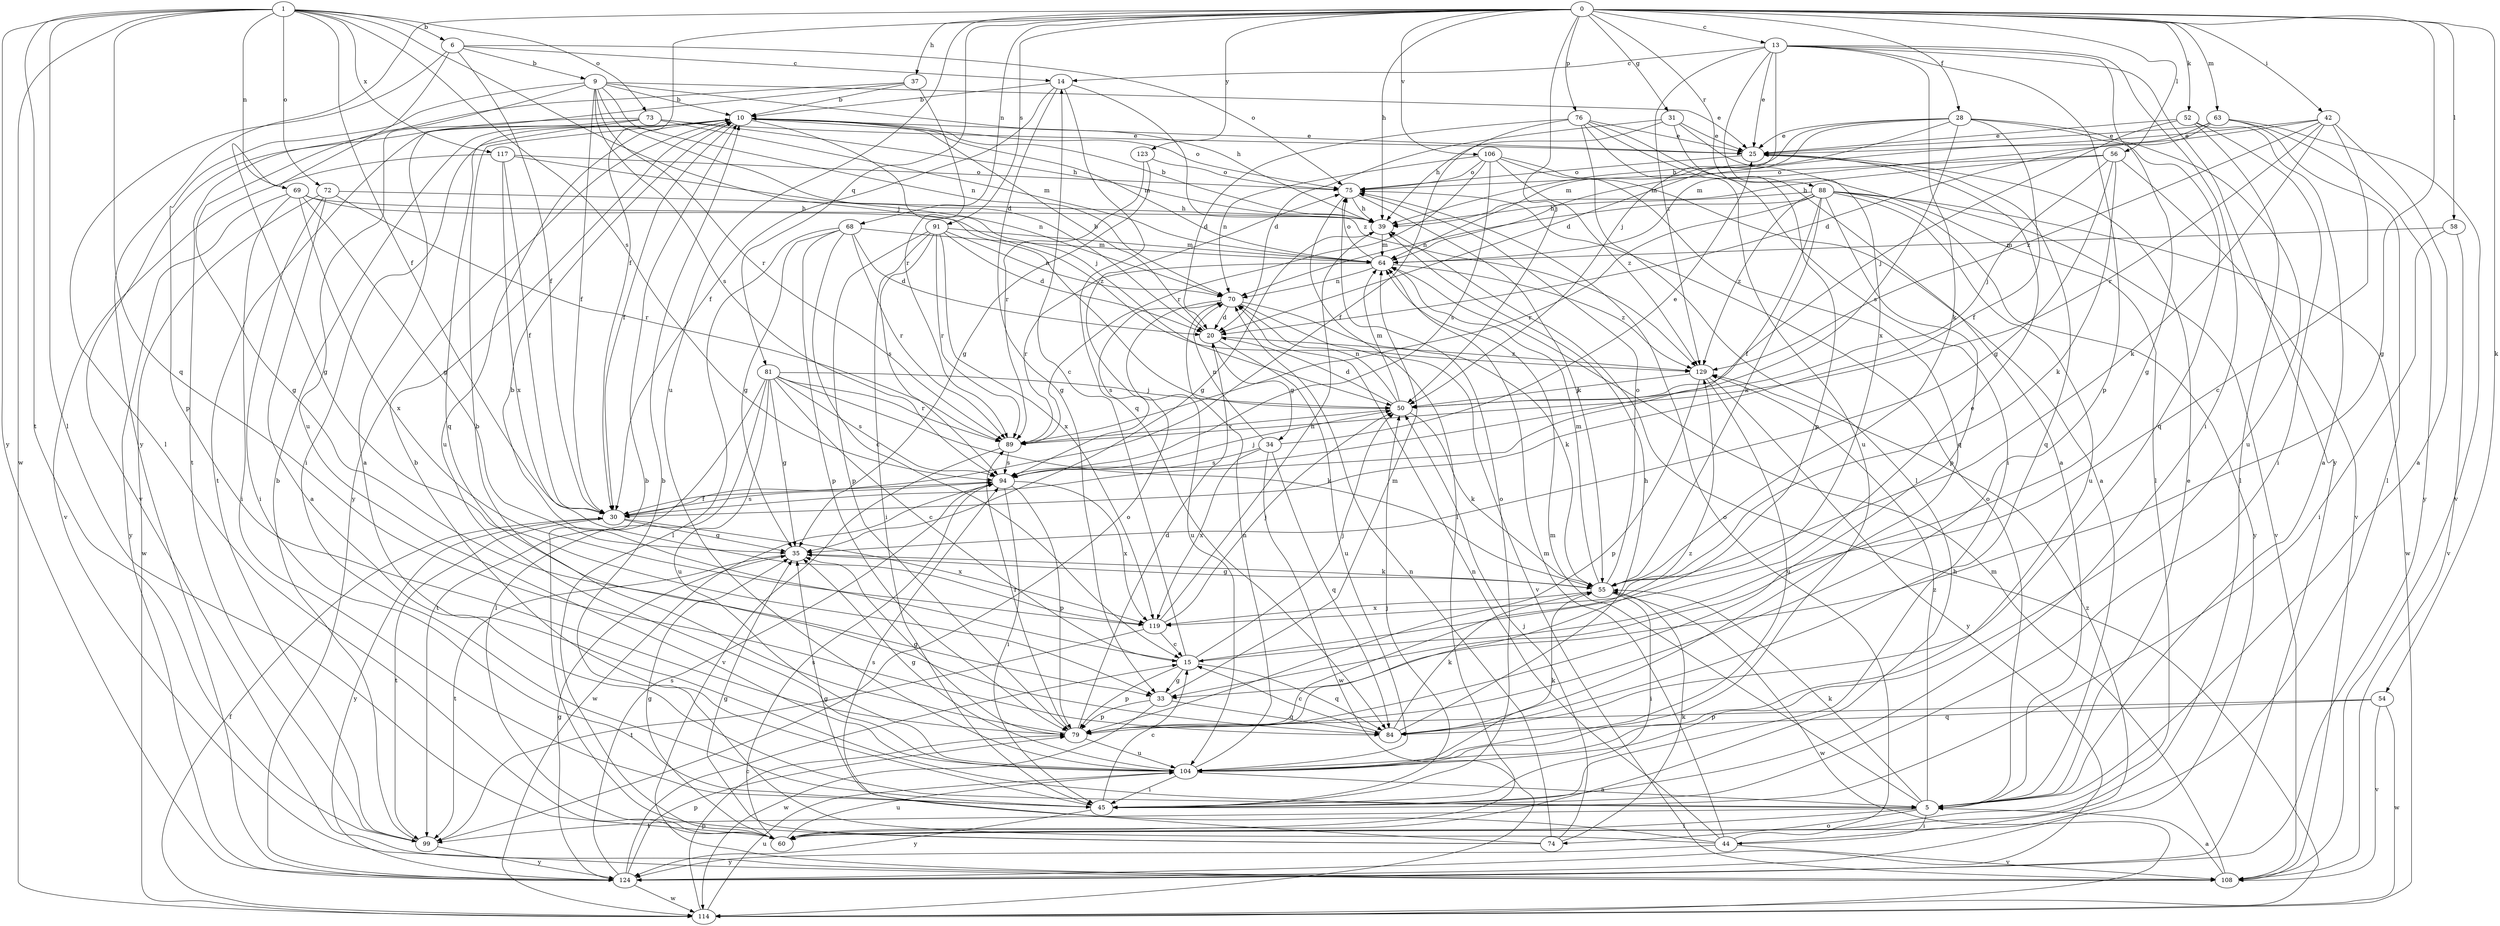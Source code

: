 strict digraph  {
0;
1;
5;
6;
9;
10;
13;
14;
15;
20;
25;
28;
30;
31;
33;
34;
35;
37;
39;
42;
44;
45;
50;
52;
54;
55;
56;
58;
60;
63;
64;
68;
69;
70;
72;
73;
74;
75;
76;
79;
81;
84;
88;
89;
91;
94;
99;
104;
106;
108;
114;
117;
119;
123;
124;
129;
0 -> 13  [label=c];
0 -> 28  [label=f];
0 -> 30  [label=f];
0 -> 31  [label=g];
0 -> 33  [label=g];
0 -> 37  [label=h];
0 -> 39  [label=h];
0 -> 42  [label=i];
0 -> 50  [label=j];
0 -> 52  [label=k];
0 -> 54  [label=k];
0 -> 56  [label=l];
0 -> 58  [label=l];
0 -> 63  [label=m];
0 -> 68  [label=n];
0 -> 76  [label=p];
0 -> 81  [label=q];
0 -> 88  [label=r];
0 -> 91  [label=s];
0 -> 104  [label=u];
0 -> 106  [label=v];
0 -> 123  [label=y];
0 -> 124  [label=y];
1 -> 6  [label=b];
1 -> 30  [label=f];
1 -> 50  [label=j];
1 -> 60  [label=l];
1 -> 69  [label=n];
1 -> 72  [label=o];
1 -> 73  [label=o];
1 -> 84  [label=q];
1 -> 94  [label=s];
1 -> 99  [label=t];
1 -> 114  [label=w];
1 -> 117  [label=x];
1 -> 124  [label=y];
5 -> 25  [label=e];
5 -> 44  [label=i];
5 -> 55  [label=k];
5 -> 60  [label=l];
5 -> 64  [label=m];
5 -> 74  [label=o];
5 -> 75  [label=o];
5 -> 99  [label=t];
5 -> 129  [label=z];
6 -> 9  [label=b];
6 -> 14  [label=c];
6 -> 30  [label=f];
6 -> 33  [label=g];
6 -> 60  [label=l];
6 -> 75  [label=o];
9 -> 10  [label=b];
9 -> 20  [label=d];
9 -> 25  [label=e];
9 -> 30  [label=f];
9 -> 33  [label=g];
9 -> 39  [label=h];
9 -> 70  [label=n];
9 -> 79  [label=p];
9 -> 89  [label=r];
9 -> 94  [label=s];
10 -> 25  [label=e];
10 -> 30  [label=f];
10 -> 45  [label=i];
10 -> 50  [label=j];
10 -> 64  [label=m];
10 -> 75  [label=o];
10 -> 99  [label=t];
10 -> 104  [label=u];
10 -> 124  [label=y];
13 -> 14  [label=c];
13 -> 25  [label=e];
13 -> 33  [label=g];
13 -> 45  [label=i];
13 -> 50  [label=j];
13 -> 55  [label=k];
13 -> 79  [label=p];
13 -> 119  [label=x];
13 -> 124  [label=y];
13 -> 129  [label=z];
14 -> 10  [label=b];
14 -> 30  [label=f];
14 -> 33  [label=g];
14 -> 84  [label=q];
14 -> 129  [label=z];
15 -> 10  [label=b];
15 -> 14  [label=c];
15 -> 25  [label=e];
15 -> 33  [label=g];
15 -> 50  [label=j];
15 -> 79  [label=p];
15 -> 84  [label=q];
20 -> 10  [label=b];
20 -> 34  [label=g];
20 -> 104  [label=u];
20 -> 129  [label=z];
25 -> 75  [label=o];
25 -> 84  [label=q];
28 -> 20  [label=d];
28 -> 25  [label=e];
28 -> 30  [label=f];
28 -> 39  [label=h];
28 -> 64  [label=m];
28 -> 84  [label=q];
28 -> 94  [label=s];
28 -> 104  [label=u];
30 -> 35  [label=g];
30 -> 94  [label=s];
30 -> 99  [label=t];
30 -> 119  [label=x];
30 -> 124  [label=y];
31 -> 20  [label=d];
31 -> 25  [label=e];
31 -> 39  [label=h];
31 -> 60  [label=l];
31 -> 79  [label=p];
33 -> 64  [label=m];
33 -> 79  [label=p];
33 -> 84  [label=q];
33 -> 114  [label=w];
34 -> 25  [label=e];
34 -> 70  [label=n];
34 -> 84  [label=q];
34 -> 94  [label=s];
34 -> 114  [label=w];
34 -> 119  [label=x];
35 -> 55  [label=k];
35 -> 99  [label=t];
37 -> 10  [label=b];
37 -> 89  [label=r];
37 -> 99  [label=t];
37 -> 104  [label=u];
39 -> 10  [label=b];
39 -> 35  [label=g];
39 -> 64  [label=m];
42 -> 5  [label=a];
42 -> 15  [label=c];
42 -> 25  [label=e];
42 -> 55  [label=k];
42 -> 64  [label=m];
42 -> 89  [label=r];
42 -> 129  [label=z];
44 -> 10  [label=b];
44 -> 35  [label=g];
44 -> 64  [label=m];
44 -> 70  [label=n];
44 -> 75  [label=o];
44 -> 108  [label=v];
44 -> 124  [label=y];
44 -> 129  [label=z];
45 -> 10  [label=b];
45 -> 15  [label=c];
45 -> 50  [label=j];
45 -> 75  [label=o];
45 -> 124  [label=y];
50 -> 20  [label=d];
50 -> 55  [label=k];
50 -> 64  [label=m];
50 -> 70  [label=n];
50 -> 89  [label=r];
52 -> 5  [label=a];
52 -> 25  [label=e];
52 -> 45  [label=i];
52 -> 50  [label=j];
52 -> 60  [label=l];
54 -> 79  [label=p];
54 -> 84  [label=q];
54 -> 108  [label=v];
54 -> 114  [label=w];
55 -> 35  [label=g];
55 -> 45  [label=i];
55 -> 64  [label=m];
55 -> 75  [label=o];
55 -> 114  [label=w];
55 -> 119  [label=x];
56 -> 35  [label=g];
56 -> 39  [label=h];
56 -> 50  [label=j];
56 -> 55  [label=k];
56 -> 75  [label=o];
56 -> 108  [label=v];
58 -> 45  [label=i];
58 -> 64  [label=m];
58 -> 108  [label=v];
60 -> 35  [label=g];
60 -> 94  [label=s];
60 -> 104  [label=u];
63 -> 20  [label=d];
63 -> 25  [label=e];
63 -> 60  [label=l];
63 -> 64  [label=m];
63 -> 108  [label=v];
63 -> 124  [label=y];
64 -> 70  [label=n];
64 -> 75  [label=o];
64 -> 89  [label=r];
64 -> 129  [label=z];
68 -> 15  [label=c];
68 -> 20  [label=d];
68 -> 35  [label=g];
68 -> 60  [label=l];
68 -> 64  [label=m];
68 -> 79  [label=p];
68 -> 89  [label=r];
69 -> 35  [label=g];
69 -> 39  [label=h];
69 -> 45  [label=i];
69 -> 119  [label=x];
69 -> 124  [label=y];
69 -> 129  [label=z];
70 -> 20  [label=d];
70 -> 55  [label=k];
70 -> 94  [label=s];
70 -> 104  [label=u];
70 -> 108  [label=v];
72 -> 5  [label=a];
72 -> 39  [label=h];
72 -> 45  [label=i];
72 -> 89  [label=r];
72 -> 114  [label=w];
73 -> 5  [label=a];
73 -> 25  [label=e];
73 -> 39  [label=h];
73 -> 64  [label=m];
73 -> 84  [label=q];
73 -> 108  [label=v];
74 -> 10  [label=b];
74 -> 35  [label=g];
74 -> 50  [label=j];
74 -> 55  [label=k];
74 -> 70  [label=n];
74 -> 94  [label=s];
75 -> 39  [label=h];
75 -> 55  [label=k];
75 -> 60  [label=l];
76 -> 5  [label=a];
76 -> 20  [label=d];
76 -> 25  [label=e];
76 -> 30  [label=f];
76 -> 45  [label=i];
76 -> 60  [label=l];
76 -> 104  [label=u];
79 -> 10  [label=b];
79 -> 20  [label=d];
79 -> 35  [label=g];
79 -> 89  [label=r];
79 -> 104  [label=u];
79 -> 129  [label=z];
81 -> 15  [label=c];
81 -> 35  [label=g];
81 -> 50  [label=j];
81 -> 55  [label=k];
81 -> 60  [label=l];
81 -> 89  [label=r];
81 -> 94  [label=s];
81 -> 99  [label=t];
81 -> 104  [label=u];
84 -> 15  [label=c];
84 -> 39  [label=h];
84 -> 55  [label=k];
88 -> 30  [label=f];
88 -> 39  [label=h];
88 -> 55  [label=k];
88 -> 70  [label=n];
88 -> 79  [label=p];
88 -> 89  [label=r];
88 -> 104  [label=u];
88 -> 108  [label=v];
88 -> 114  [label=w];
88 -> 124  [label=y];
88 -> 129  [label=z];
89 -> 94  [label=s];
89 -> 108  [label=v];
91 -> 20  [label=d];
91 -> 45  [label=i];
91 -> 64  [label=m];
91 -> 70  [label=n];
91 -> 79  [label=p];
91 -> 89  [label=r];
91 -> 94  [label=s];
91 -> 119  [label=x];
94 -> 30  [label=f];
94 -> 45  [label=i];
94 -> 50  [label=j];
94 -> 79  [label=p];
94 -> 114  [label=w];
94 -> 119  [label=x];
99 -> 10  [label=b];
99 -> 75  [label=o];
99 -> 124  [label=y];
104 -> 5  [label=a];
104 -> 35  [label=g];
104 -> 45  [label=i];
104 -> 55  [label=k];
104 -> 70  [label=n];
106 -> 5  [label=a];
106 -> 70  [label=n];
106 -> 75  [label=o];
106 -> 84  [label=q];
106 -> 89  [label=r];
106 -> 94  [label=s];
106 -> 129  [label=z];
108 -> 5  [label=a];
108 -> 64  [label=m];
114 -> 30  [label=f];
114 -> 39  [label=h];
114 -> 79  [label=p];
114 -> 104  [label=u];
117 -> 30  [label=f];
117 -> 70  [label=n];
117 -> 75  [label=o];
117 -> 108  [label=v];
117 -> 119  [label=x];
119 -> 15  [label=c];
119 -> 39  [label=h];
119 -> 50  [label=j];
119 -> 99  [label=t];
123 -> 35  [label=g];
123 -> 75  [label=o];
123 -> 89  [label=r];
124 -> 15  [label=c];
124 -> 35  [label=g];
124 -> 79  [label=p];
124 -> 94  [label=s];
124 -> 114  [label=w];
129 -> 50  [label=j];
129 -> 79  [label=p];
129 -> 104  [label=u];
129 -> 124  [label=y];
}
